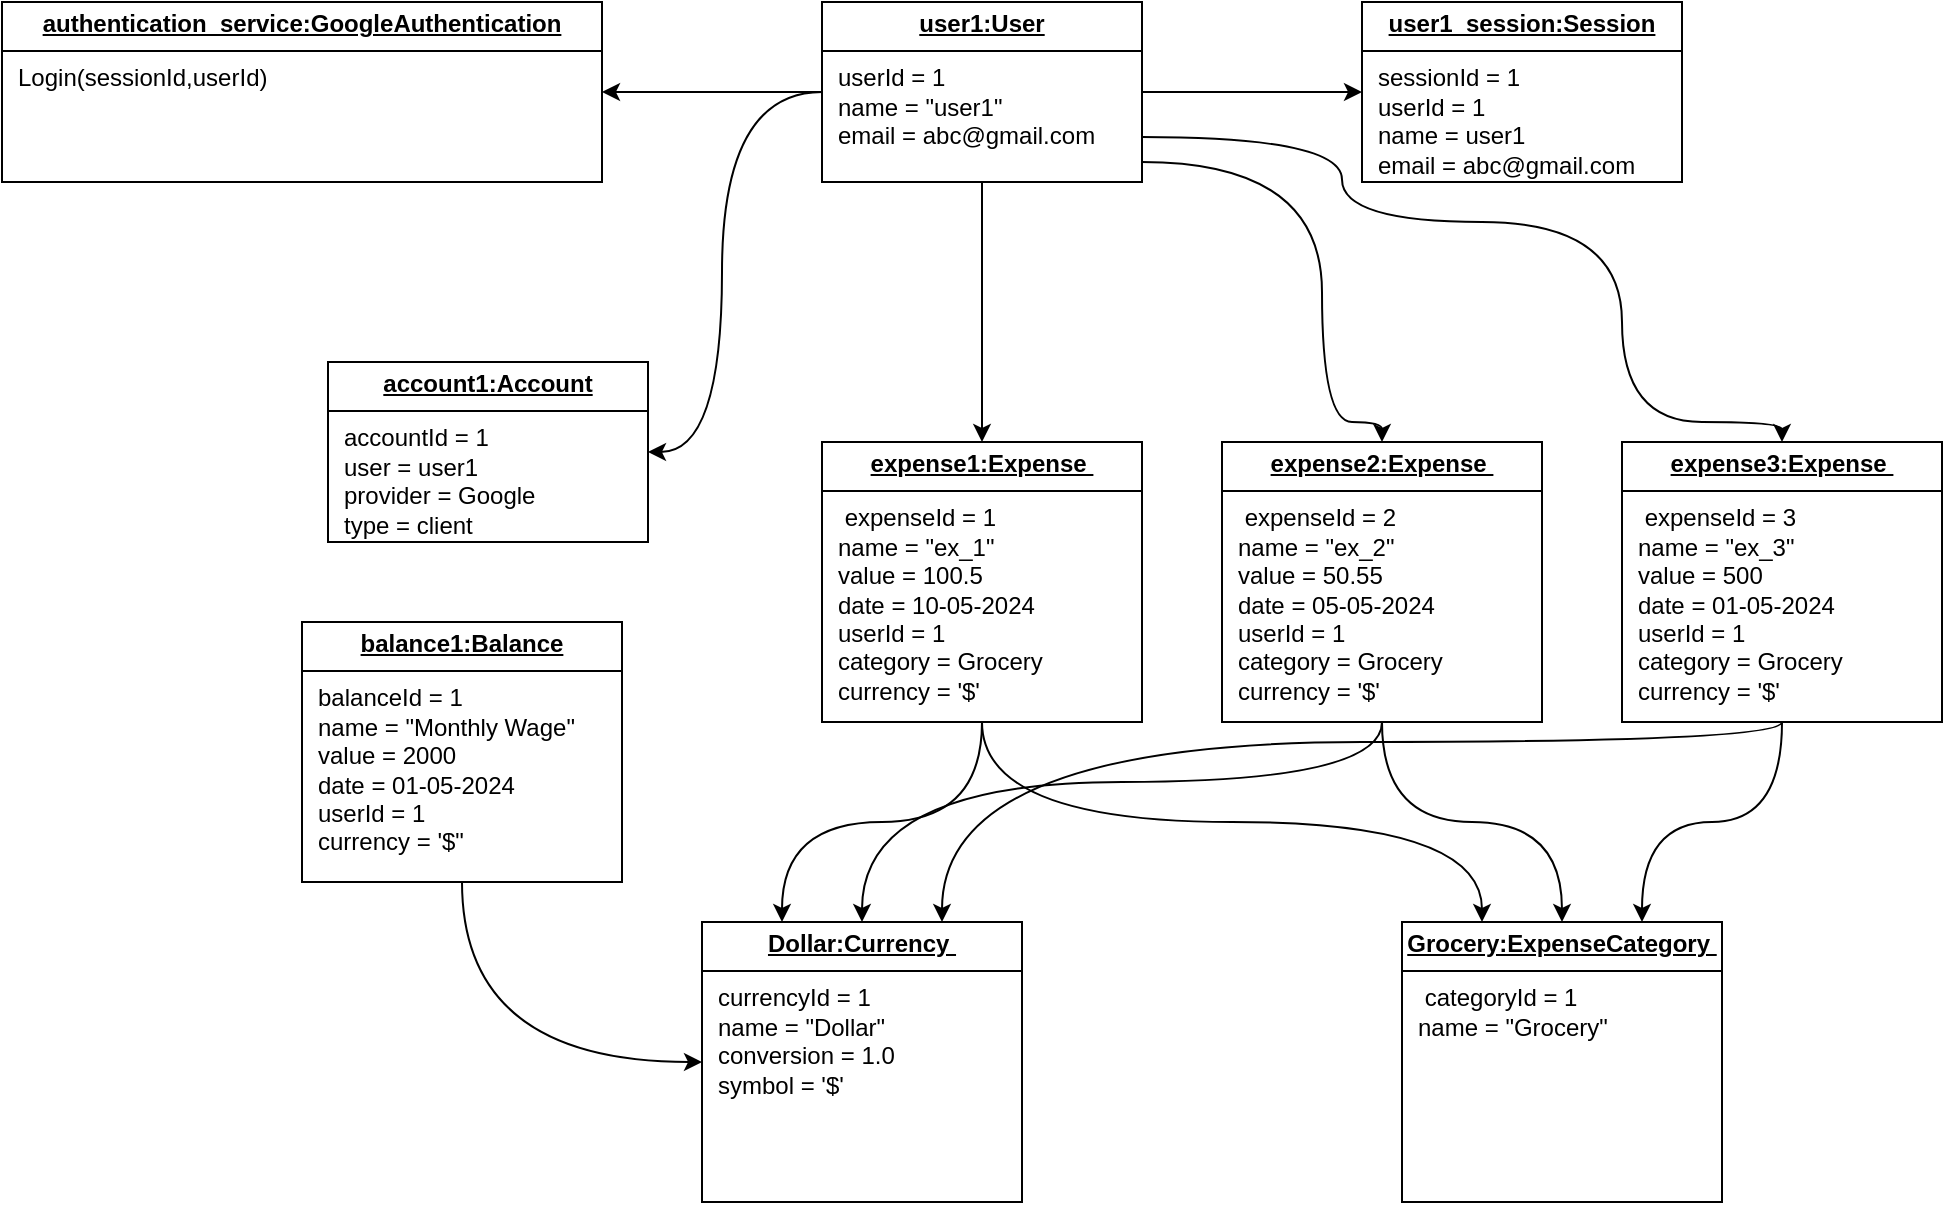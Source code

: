 <mxfile version="24.4.3" type="device">
  <diagram name="Page-1" id="5w0UR4e3estVI-Q4reiG">
    <mxGraphModel dx="4233" dy="1402" grid="1" gridSize="10" guides="1" tooltips="1" connect="1" arrows="1" fold="1" page="1" pageScale="1" pageWidth="850" pageHeight="1100" math="0" shadow="0">
      <root>
        <mxCell id="0" />
        <mxCell id="1" parent="0" />
        <mxCell id="Ec9qoXcUu5Weos5omlV9-1" value="" style="edgeStyle=orthogonalEdgeStyle;rounded=0;orthogonalLoop=1;jettySize=auto;html=1;curved=1;" edge="1" parent="1" source="Ec9qoXcUu5Weos5omlV9-6" target="Ec9qoXcUu5Weos5omlV9-7">
          <mxGeometry relative="1" as="geometry">
            <Array as="points">
              <mxPoint x="-630" y="125" />
              <mxPoint x="-630" y="305" />
            </Array>
          </mxGeometry>
        </mxCell>
        <mxCell id="Ec9qoXcUu5Weos5omlV9-2" value="" style="edgeStyle=orthogonalEdgeStyle;rounded=0;orthogonalLoop=1;jettySize=auto;html=1;" edge="1" parent="1" source="Ec9qoXcUu5Weos5omlV9-6" target="Ec9qoXcUu5Weos5omlV9-8">
          <mxGeometry relative="1" as="geometry" />
        </mxCell>
        <mxCell id="Ec9qoXcUu5Weos5omlV9-3" value="" style="edgeStyle=orthogonalEdgeStyle;rounded=0;orthogonalLoop=1;jettySize=auto;html=1;" edge="1" parent="1" source="Ec9qoXcUu5Weos5omlV9-6" target="Ec9qoXcUu5Weos5omlV9-9">
          <mxGeometry relative="1" as="geometry" />
        </mxCell>
        <mxCell id="Ec9qoXcUu5Weos5omlV9-4" style="edgeStyle=orthogonalEdgeStyle;rounded=0;orthogonalLoop=1;jettySize=auto;html=1;curved=1;" edge="1" parent="1" source="Ec9qoXcUu5Weos5omlV9-6" target="Ec9qoXcUu5Weos5omlV9-12">
          <mxGeometry relative="1" as="geometry" />
        </mxCell>
        <mxCell id="Ec9qoXcUu5Weos5omlV9-5" style="edgeStyle=orthogonalEdgeStyle;rounded=0;orthogonalLoop=1;jettySize=auto;html=1;entryX=0.5;entryY=0;entryDx=0;entryDy=0;curved=1;" edge="1" parent="1" source="Ec9qoXcUu5Weos5omlV9-6" target="Ec9qoXcUu5Weos5omlV9-15">
          <mxGeometry relative="1" as="geometry">
            <Array as="points">
              <mxPoint x="-330" y="160" />
              <mxPoint x="-330" y="290" />
              <mxPoint x="-300" y="290" />
            </Array>
          </mxGeometry>
        </mxCell>
        <mxCell id="Ec9qoXcUu5Weos5omlV9-6" value="&lt;p style=&quot;margin:0px;margin-top:4px;text-align:center;text-decoration:underline;&quot;&gt;&lt;b&gt;user1:User&lt;/b&gt;&lt;/p&gt;&lt;hr size=&quot;1&quot; style=&quot;border-style:solid;&quot;&gt;&lt;p style=&quot;margin:0px;margin-left:8px;&quot;&gt;userId = 1&lt;br&gt;name = &quot;user1&quot;&lt;br&gt;email = abc@gmail.com&lt;/p&gt;&lt;p style=&quot;margin:0px;margin-left:8px;&quot;&gt;&lt;br&gt;&lt;/p&gt;" style="verticalAlign=top;align=left;overflow=fill;html=1;whiteSpace=wrap;" vertex="1" parent="1">
          <mxGeometry x="-580" y="80" width="160" height="90" as="geometry" />
        </mxCell>
        <mxCell id="Ec9qoXcUu5Weos5omlV9-7" value="&lt;p style=&quot;margin:0px;margin-top:4px;text-align:center;text-decoration:underline;&quot;&gt;&lt;b&gt;account1:Account&lt;/b&gt;&lt;/p&gt;&lt;hr size=&quot;1&quot; style=&quot;border-style:solid;&quot;&gt;&lt;p style=&quot;margin:0px;margin-left:8px;&quot;&gt;accountId = 1&lt;br&gt;user = user1&lt;br&gt;provider = Google&lt;/p&gt;&lt;p style=&quot;margin:0px;margin-left:8px;&quot;&gt;type = client&lt;/p&gt;&lt;p style=&quot;margin:0px;margin-left:8px;&quot;&gt;&lt;br&gt;&lt;/p&gt;" style="verticalAlign=top;align=left;overflow=fill;html=1;whiteSpace=wrap;" vertex="1" parent="1">
          <mxGeometry x="-827" y="260" width="160" height="90" as="geometry" />
        </mxCell>
        <mxCell id="Ec9qoXcUu5Weos5omlV9-8" value="&lt;p style=&quot;margin:0px;margin-top:4px;text-align:center;text-decoration:underline;&quot;&gt;&lt;b&gt;user1_session:Session&lt;/b&gt;&lt;/p&gt;&lt;hr size=&quot;1&quot; style=&quot;border-style:solid;&quot;&gt;&lt;p style=&quot;margin:0px;margin-left:8px;&quot;&gt;sessionId = 1&lt;/p&gt;&lt;p style=&quot;margin:0px;margin-left:8px;&quot;&gt;userId = 1&lt;br&gt;name = user1&lt;br&gt;email = abc@gmail.com&lt;/p&gt;&lt;p style=&quot;margin:0px;margin-left:8px;&quot;&gt;&lt;br&gt;&lt;/p&gt;" style="verticalAlign=top;align=left;overflow=fill;html=1;whiteSpace=wrap;" vertex="1" parent="1">
          <mxGeometry x="-310" y="80" width="160" height="90" as="geometry" />
        </mxCell>
        <mxCell id="Ec9qoXcUu5Weos5omlV9-9" value="&lt;p style=&quot;margin:0px;margin-top:4px;text-align:center;text-decoration:underline;&quot;&gt;&lt;b&gt;authentication_service:GoogleAuthentication&lt;/b&gt;&lt;/p&gt;&lt;hr size=&quot;1&quot; style=&quot;border-style:solid;&quot;&gt;&lt;p style=&quot;margin:0px;margin-left:8px;&quot;&gt;Login(sessionId,userId)&lt;/p&gt;" style="verticalAlign=top;align=left;overflow=fill;html=1;whiteSpace=wrap;" vertex="1" parent="1">
          <mxGeometry x="-990" y="80" width="300" height="90" as="geometry" />
        </mxCell>
        <mxCell id="Ec9qoXcUu5Weos5omlV9-10" value="" style="edgeStyle=orthogonalEdgeStyle;rounded=0;orthogonalLoop=1;jettySize=auto;html=1;curved=1;exitX=0.5;exitY=1;exitDx=0;exitDy=0;entryX=0.25;entryY=0;entryDx=0;entryDy=0;" edge="1" parent="1" source="Ec9qoXcUu5Weos5omlV9-12" target="Ec9qoXcUu5Weos5omlV9-19">
          <mxGeometry relative="1" as="geometry" />
        </mxCell>
        <mxCell id="Ec9qoXcUu5Weos5omlV9-11" style="edgeStyle=orthogonalEdgeStyle;rounded=0;orthogonalLoop=1;jettySize=auto;html=1;entryX=0.25;entryY=0;entryDx=0;entryDy=0;curved=1;" edge="1" parent="1" source="Ec9qoXcUu5Weos5omlV9-12" target="Ec9qoXcUu5Weos5omlV9-21">
          <mxGeometry relative="1" as="geometry" />
        </mxCell>
        <mxCell id="Ec9qoXcUu5Weos5omlV9-12" value="&lt;p style=&quot;margin:0px;margin-top:4px;text-align:center;text-decoration:underline;&quot;&gt;&lt;b&gt;expense1:Expense&amp;nbsp;&lt;/b&gt;&lt;/p&gt;&lt;hr size=&quot;1&quot; style=&quot;border-style:solid;&quot;&gt;&lt;p style=&quot;margin:0px;margin-left:8px;&quot;&gt;&amp;nbsp;expenseId = 1&lt;br&gt;name = &quot;ex_1&quot;&lt;br&gt;value = 100.5&lt;/p&gt;&lt;p style=&quot;margin:0px;margin-left:8px;&quot;&gt;date = 10-05-2024&lt;/p&gt;&lt;p style=&quot;margin:0px;margin-left:8px;&quot;&gt;userId = 1&lt;/p&gt;&lt;p style=&quot;margin:0px;margin-left:8px;&quot;&gt;category = Grocery&lt;/p&gt;&lt;p style=&quot;margin:0px;margin-left:8px;&quot;&gt;currency = &#39;$&#39;&lt;/p&gt;" style="verticalAlign=top;align=left;overflow=fill;html=1;whiteSpace=wrap;" vertex="1" parent="1">
          <mxGeometry x="-580" y="300" width="160" height="140" as="geometry" />
        </mxCell>
        <mxCell id="Ec9qoXcUu5Weos5omlV9-13" style="edgeStyle=orthogonalEdgeStyle;rounded=0;orthogonalLoop=1;jettySize=auto;html=1;entryX=0.5;entryY=0;entryDx=0;entryDy=0;exitX=0.5;exitY=1;exitDx=0;exitDy=0;curved=1;" edge="1" parent="1" source="Ec9qoXcUu5Weos5omlV9-15" target="Ec9qoXcUu5Weos5omlV9-19">
          <mxGeometry relative="1" as="geometry" />
        </mxCell>
        <mxCell id="Ec9qoXcUu5Weos5omlV9-14" style="edgeStyle=orthogonalEdgeStyle;rounded=0;orthogonalLoop=1;jettySize=auto;html=1;curved=1;" edge="1" parent="1" source="Ec9qoXcUu5Weos5omlV9-15" target="Ec9qoXcUu5Weos5omlV9-21">
          <mxGeometry relative="1" as="geometry">
            <Array as="points">
              <mxPoint x="-300" y="470" />
              <mxPoint x="-560" y="470" />
            </Array>
          </mxGeometry>
        </mxCell>
        <mxCell id="Ec9qoXcUu5Weos5omlV9-15" value="&lt;p style=&quot;margin:0px;margin-top:4px;text-align:center;text-decoration:underline;&quot;&gt;&lt;b&gt;expense2:Expense&amp;nbsp;&lt;/b&gt;&lt;/p&gt;&lt;hr size=&quot;1&quot; style=&quot;border-style:solid;&quot;&gt;&lt;p style=&quot;margin:0px;margin-left:8px;&quot;&gt;&amp;nbsp;expenseId = 2&lt;br&gt;name = &quot;ex_2&quot;&lt;br&gt;value = 50.55&lt;/p&gt;&lt;p style=&quot;margin:0px;margin-left:8px;&quot;&gt;date = 05-05-2024&lt;/p&gt;&lt;p style=&quot;margin:0px;margin-left:8px;&quot;&gt;userId = 1&lt;/p&gt;&lt;p style=&quot;margin:0px;margin-left:8px;&quot;&gt;category = Grocery&lt;/p&gt;&lt;p style=&quot;margin:0px;margin-left:8px;&quot;&gt;currency = &#39;$&#39;&lt;/p&gt;" style="verticalAlign=top;align=left;overflow=fill;html=1;whiteSpace=wrap;" vertex="1" parent="1">
          <mxGeometry x="-380" y="300" width="160" height="140" as="geometry" />
        </mxCell>
        <mxCell id="Ec9qoXcUu5Weos5omlV9-16" style="edgeStyle=orthogonalEdgeStyle;rounded=0;orthogonalLoop=1;jettySize=auto;html=1;entryX=0.75;entryY=0;entryDx=0;entryDy=0;curved=1;" edge="1" parent="1" source="Ec9qoXcUu5Weos5omlV9-17" target="Ec9qoXcUu5Weos5omlV9-21">
          <mxGeometry relative="1" as="geometry">
            <Array as="points">
              <mxPoint x="-100" y="450" />
              <mxPoint x="-520" y="450" />
            </Array>
          </mxGeometry>
        </mxCell>
        <mxCell id="Ec9qoXcUu5Weos5omlV9-17" value="&lt;p style=&quot;margin:0px;margin-top:4px;text-align:center;text-decoration:underline;&quot;&gt;&lt;b&gt;expense3:Expense&amp;nbsp;&lt;/b&gt;&lt;/p&gt;&lt;hr size=&quot;1&quot; style=&quot;border-style:solid;&quot;&gt;&lt;p style=&quot;margin:0px;margin-left:8px;&quot;&gt;&amp;nbsp;expenseId = 3&lt;br&gt;name = &quot;ex_3&quot;&lt;br&gt;value = 500&lt;/p&gt;&lt;p style=&quot;margin:0px;margin-left:8px;&quot;&gt;date = 01-05-2024&lt;/p&gt;&lt;p style=&quot;margin:0px;margin-left:8px;&quot;&gt;userId = 1&lt;/p&gt;&lt;p style=&quot;margin:0px;margin-left:8px;&quot;&gt;category = Grocery&lt;/p&gt;&lt;p style=&quot;margin:0px;margin-left:8px;&quot;&gt;currency = &#39;$&#39;&lt;/p&gt;" style="verticalAlign=top;align=left;overflow=fill;html=1;whiteSpace=wrap;" vertex="1" parent="1">
          <mxGeometry x="-180" y="300" width="160" height="140" as="geometry" />
        </mxCell>
        <mxCell id="Ec9qoXcUu5Weos5omlV9-18" style="edgeStyle=orthogonalEdgeStyle;rounded=0;orthogonalLoop=1;jettySize=auto;html=1;curved=1;entryX=0.5;entryY=0;entryDx=0;entryDy=0;exitX=1;exitY=0.75;exitDx=0;exitDy=0;" edge="1" parent="1" source="Ec9qoXcUu5Weos5omlV9-6" target="Ec9qoXcUu5Weos5omlV9-17">
          <mxGeometry relative="1" as="geometry">
            <mxPoint x="-420" y="160" as="sourcePoint" />
            <Array as="points">
              <mxPoint x="-320" y="148" />
              <mxPoint x="-320" y="190" />
              <mxPoint x="-180" y="190" />
              <mxPoint x="-180" y="290" />
              <mxPoint x="-100" y="290" />
            </Array>
          </mxGeometry>
        </mxCell>
        <mxCell id="Ec9qoXcUu5Weos5omlV9-19" value="&lt;p style=&quot;margin:0px;margin-top:4px;text-align:center;text-decoration:underline;&quot;&gt;&lt;b&gt;Grocery:ExpenseCategory&amp;nbsp;&lt;/b&gt;&lt;/p&gt;&lt;hr size=&quot;1&quot; style=&quot;border-style:solid;&quot;&gt;&lt;p style=&quot;margin:0px;margin-left:8px;&quot;&gt;&amp;nbsp;&lt;span style=&quot;background-color: initial;&quot;&gt;categoryId = 1&lt;/span&gt;&lt;/p&gt;&lt;p style=&quot;margin:0px;margin-left:8px;&quot;&gt;name = &quot;Grocery&quot;&lt;/p&gt;" style="verticalAlign=top;align=left;overflow=fill;html=1;whiteSpace=wrap;" vertex="1" parent="1">
          <mxGeometry x="-290" y="540" width="160" height="140" as="geometry" />
        </mxCell>
        <mxCell id="Ec9qoXcUu5Weos5omlV9-20" style="edgeStyle=orthogonalEdgeStyle;rounded=0;orthogonalLoop=1;jettySize=auto;html=1;entryX=0.75;entryY=0;entryDx=0;entryDy=0;exitX=0.5;exitY=1;exitDx=0;exitDy=0;curved=1;" edge="1" parent="1" source="Ec9qoXcUu5Weos5omlV9-17" target="Ec9qoXcUu5Weos5omlV9-19">
          <mxGeometry relative="1" as="geometry" />
        </mxCell>
        <mxCell id="Ec9qoXcUu5Weos5omlV9-21" value="&lt;p style=&quot;margin:0px;margin-top:4px;text-align:center;text-decoration:underline;&quot;&gt;&lt;b&gt;Dollar:Currency&amp;nbsp;&lt;/b&gt;&lt;/p&gt;&lt;hr size=&quot;1&quot; style=&quot;border-style:solid;&quot;&gt;&lt;p style=&quot;margin:0px;margin-left:8px;&quot;&gt;currencyId = 1&lt;/p&gt;&lt;p style=&quot;margin:0px;margin-left:8px;&quot;&gt;name = &quot;Dollar&quot;&lt;/p&gt;&lt;p style=&quot;margin:0px;margin-left:8px;&quot;&gt;conversion = 1.0&lt;/p&gt;&lt;p style=&quot;margin:0px;margin-left:8px;&quot;&gt;&lt;span style=&quot;background-color: initial;&quot;&gt;symbol = &#39;$&#39;&amp;nbsp;&lt;/span&gt;&lt;/p&gt;" style="verticalAlign=top;align=left;overflow=fill;html=1;whiteSpace=wrap;" vertex="1" parent="1">
          <mxGeometry x="-640" y="540" width="160" height="140" as="geometry" />
        </mxCell>
        <mxCell id="Ec9qoXcUu5Weos5omlV9-22" style="edgeStyle=orthogonalEdgeStyle;rounded=0;orthogonalLoop=1;jettySize=auto;html=1;entryX=0;entryY=0.5;entryDx=0;entryDy=0;curved=1;exitX=0.5;exitY=1;exitDx=0;exitDy=0;" edge="1" parent="1" source="Ec9qoXcUu5Weos5omlV9-23" target="Ec9qoXcUu5Weos5omlV9-21">
          <mxGeometry relative="1" as="geometry" />
        </mxCell>
        <mxCell id="Ec9qoXcUu5Weos5omlV9-23" value="&lt;p style=&quot;margin:0px;margin-top:4px;text-align:center;text-decoration:underline;&quot;&gt;&lt;b&gt;balance1:Balance&lt;/b&gt;&lt;/p&gt;&lt;hr size=&quot;1&quot; style=&quot;border-style:solid;&quot;&gt;&lt;p style=&quot;margin:0px;margin-left:8px;&quot;&gt;balanceId = 1&lt;br&gt;name = &quot;Monthly Wage&quot;&lt;br&gt;value = 2000&lt;/p&gt;&lt;p style=&quot;margin:0px;margin-left:8px;&quot;&gt;date = 01-05-2024&lt;/p&gt;&lt;p style=&quot;margin:0px;margin-left:8px;&quot;&gt;userId = 1&lt;/p&gt;&lt;p style=&quot;margin:0px;margin-left:8px;&quot;&gt;currency = &#39;$&quot;&lt;/p&gt;" style="verticalAlign=top;align=left;overflow=fill;html=1;whiteSpace=wrap;" vertex="1" parent="1">
          <mxGeometry x="-840" y="390" width="160" height="130" as="geometry" />
        </mxCell>
      </root>
    </mxGraphModel>
  </diagram>
</mxfile>
